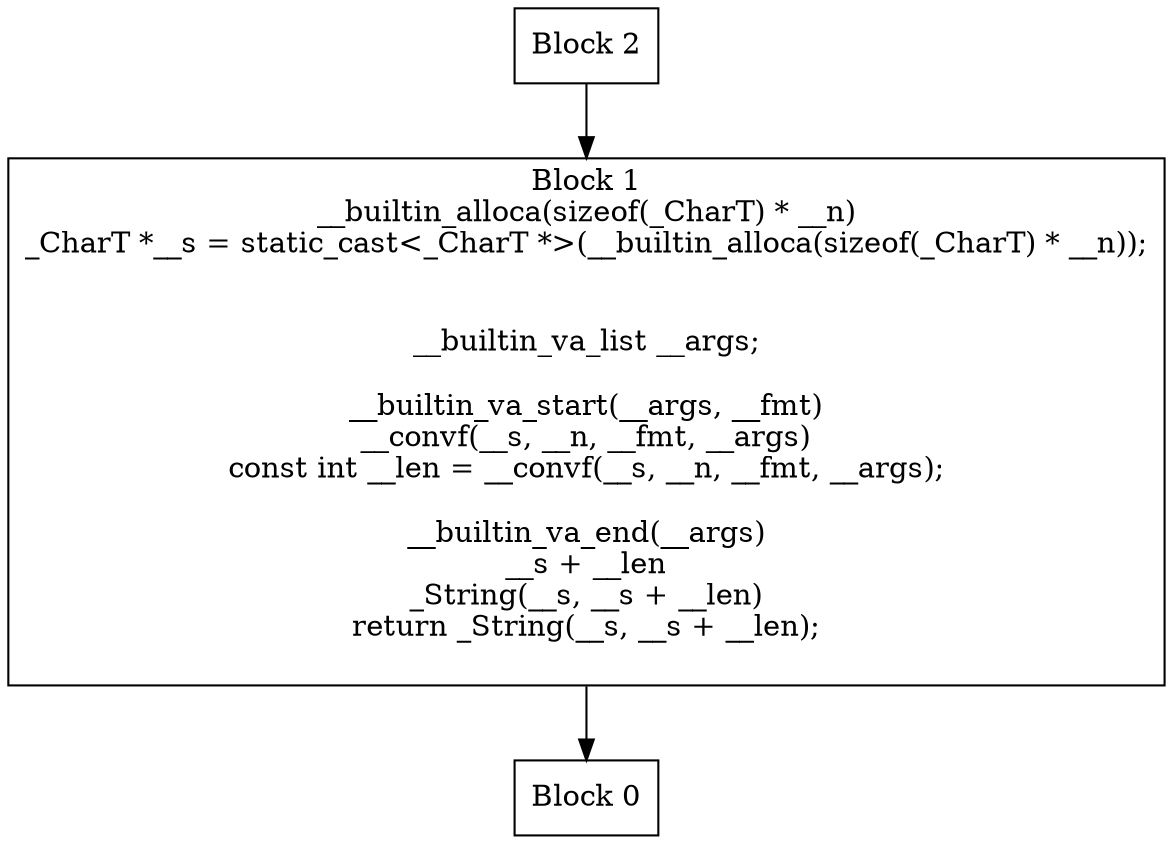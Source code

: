 digraph CFG {
  node [shape=box];
  0 [label="Block 0\n"];
  1 [label="Block 1\n__builtin_alloca(sizeof(_CharT) * __n)\n_CharT *__s = static_cast<_CharT *>(__builtin_alloca(sizeof(_CharT) * __n));
\n\n__builtin_va_list __args;
\n__builtin_va_start(__args, __fmt)\n__convf(__s, __n, __fmt, __args)\nconst int __len = __convf(__s, __n, __fmt, __args);
\n__builtin_va_end(__args)\n__s + __len\n_String(__s, __s + __len)\nreturn _String(__s, __s + __len);
\n"];
  2 [label="Block 2\n"];
  1 -> 0;
  2 -> 1;
}
